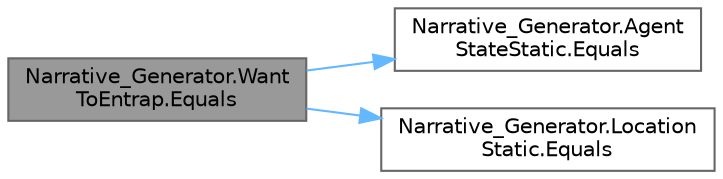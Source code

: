 digraph "Narrative_Generator.WantToEntrap.Equals"
{
 // LATEX_PDF_SIZE
  bgcolor="transparent";
  edge [fontname=Helvetica,fontsize=10,labelfontname=Helvetica,labelfontsize=10];
  node [fontname=Helvetica,fontsize=10,shape=box,height=0.2,width=0.4];
  rankdir="LR";
  Node1 [label="Narrative_Generator.Want\lToEntrap.Equals",height=0.2,width=0.4,color="gray40", fillcolor="grey60", style="filled", fontcolor="black",tooltip="Method for comparing two WantToEntrap instance."];
  Node1 -> Node2 [color="steelblue1",style="solid"];
  Node2 [label="Narrative_Generator.Agent\lStateStatic.Equals",height=0.2,width=0.4,color="grey40", fillcolor="white", style="filled",URL="$class_narrative___generator_1_1_agent_state_static.html#ae69ab8132165ed897c507586fb5e9ffa",tooltip="Method for comparing two static parts of agent states."];
  Node1 -> Node3 [color="steelblue1",style="solid"];
  Node3 [label="Narrative_Generator.Location\lStatic.Equals",height=0.2,width=0.4,color="grey40", fillcolor="white", style="filled",URL="$class_narrative___generator_1_1_location_static.html#a134e301af8de54a75d413ac5ea7173b7",tooltip="Method for comparing two LocationStatic instance."];
}
